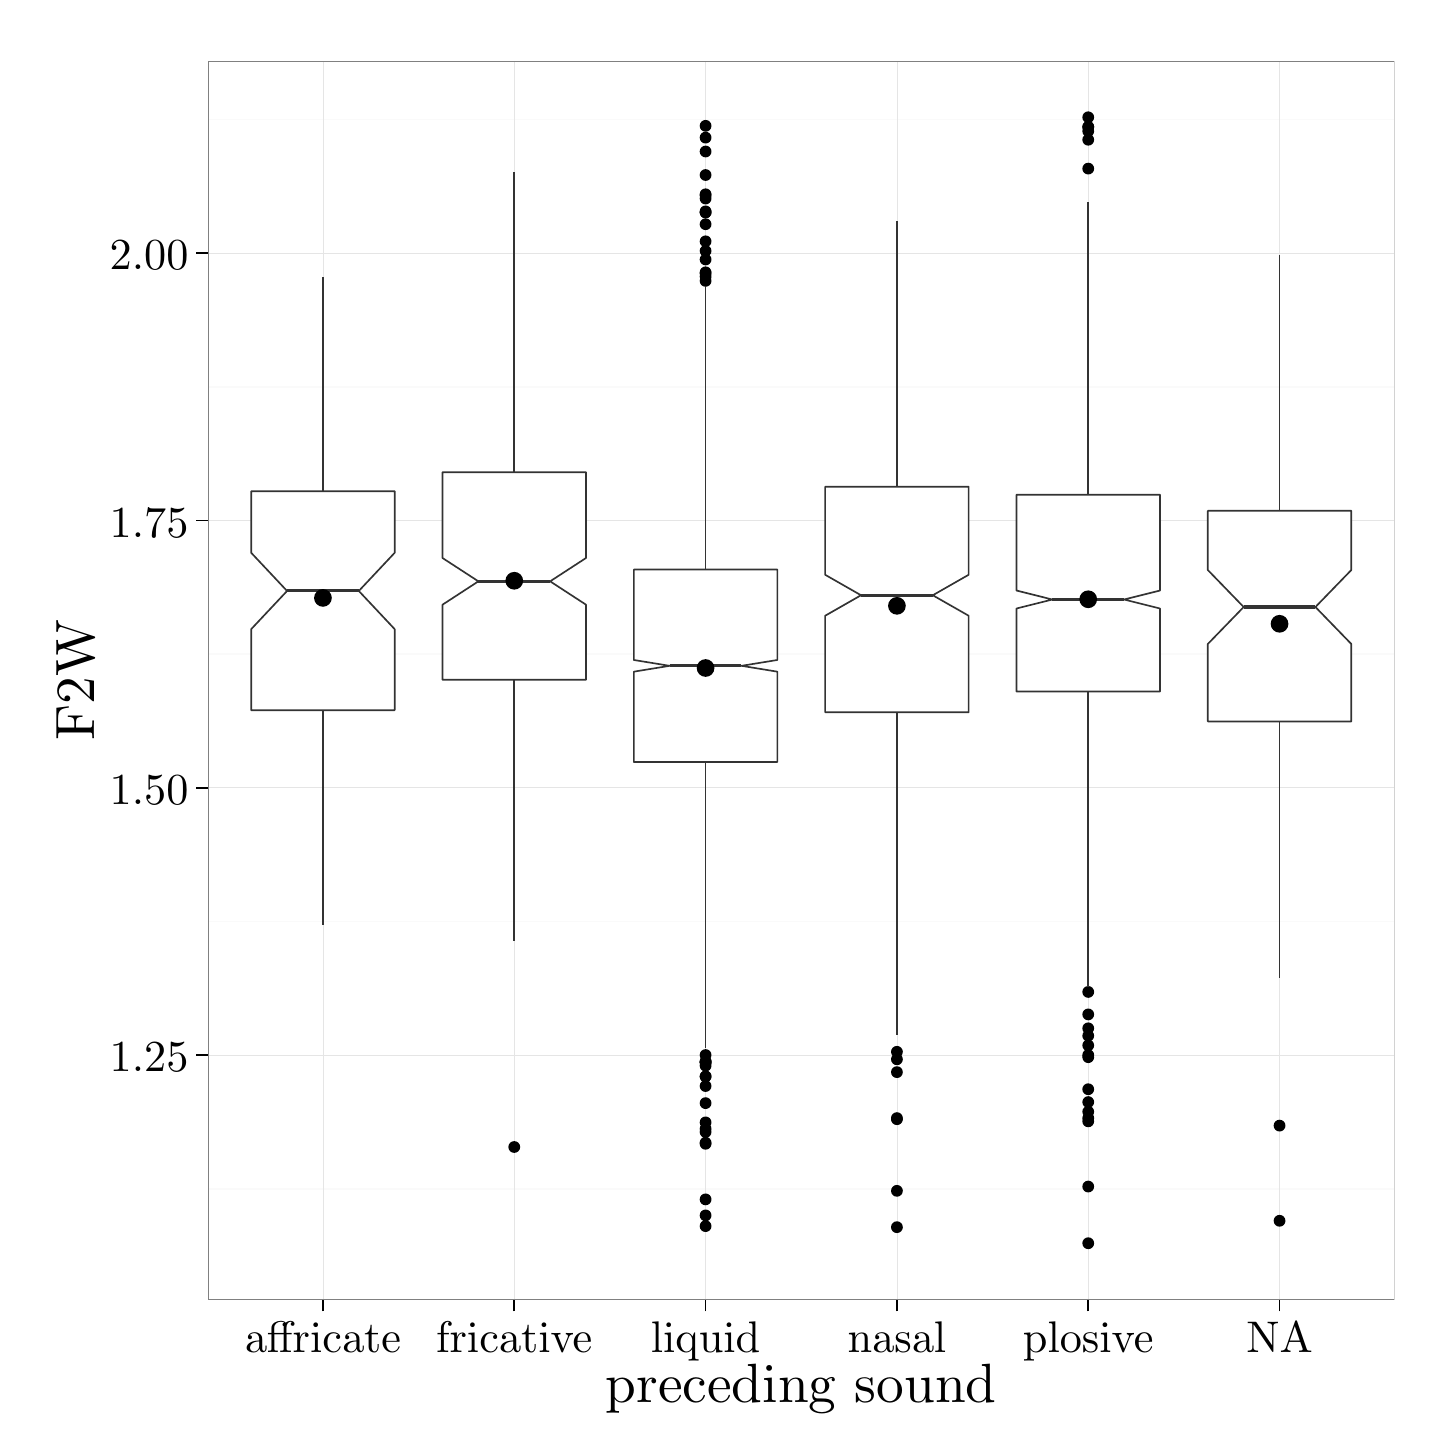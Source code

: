 % Created by tikzDevice version 0.8.1 on 2016-02-09 02:13:46
% !TEX encoding = UTF-8 Unicode
\begin{tikzpicture}[x=1pt,y=1pt]
\definecolor{fillColor}{RGB}{255,255,255}
\path[use as bounding box,fill=fillColor,fill opacity=0.00] (0,0) rectangle (505.89,505.89);
\begin{scope}
\path[clip] (  0.00,  0.00) rectangle (505.89,505.89);
\definecolor{drawColor}{RGB}{255,255,255}
\definecolor{fillColor}{RGB}{255,255,255}

\path[draw=drawColor,line width= 0.6pt,line join=round,line cap=round,fill=fillColor] (  0.00, -0.00) rectangle (505.89,505.89);
\end{scope}
\begin{scope}
\path[clip] ( 65.21, 46.31) rectangle (493.85,493.84);
\definecolor{fillColor}{RGB}{255,255,255}

\path[fill=fillColor] ( 65.21, 46.31) rectangle (493.85,493.84);
\definecolor{drawColor}{gray}{0.98}

\path[draw=drawColor,line width= 0.6pt,line join=round] ( 65.21, 86.36) --
	(493.85, 86.36);

\path[draw=drawColor,line width= 0.6pt,line join=round] ( 65.21,182.95) --
	(493.85,182.95);

\path[draw=drawColor,line width= 0.6pt,line join=round] ( 65.21,279.54) --
	(493.85,279.54);

\path[draw=drawColor,line width= 0.6pt,line join=round] ( 65.21,376.14) --
	(493.85,376.14);

\path[draw=drawColor,line width= 0.6pt,line join=round] ( 65.21,472.73) --
	(493.85,472.73);
\definecolor{drawColor}{gray}{0.90}

\path[draw=drawColor,line width= 0.2pt,line join=round] ( 65.21,134.65) --
	(493.85,134.65);

\path[draw=drawColor,line width= 0.2pt,line join=round] ( 65.21,231.25) --
	(493.85,231.25);

\path[draw=drawColor,line width= 0.2pt,line join=round] ( 65.21,327.84) --
	(493.85,327.84);

\path[draw=drawColor,line width= 0.2pt,line join=round] ( 65.21,424.43) --
	(493.85,424.43);

\path[draw=drawColor,line width= 0.2pt,line join=round] (106.69, 46.31) --
	(106.69,493.84);

\path[draw=drawColor,line width= 0.2pt,line join=round] (175.83, 46.31) --
	(175.83,493.84);

\path[draw=drawColor,line width= 0.2pt,line join=round] (244.96, 46.31) --
	(244.96,493.84);

\path[draw=drawColor,line width= 0.2pt,line join=round] (314.10, 46.31) --
	(314.10,493.84);

\path[draw=drawColor,line width= 0.2pt,line join=round] (383.23, 46.31) --
	(383.23,493.84);

\path[draw=drawColor,line width= 0.2pt,line join=round] (452.36, 46.31) --
	(452.36,493.84);
\definecolor{drawColor}{gray}{0.20}

\path[draw=drawColor,line width= 0.6pt,line join=round] (106.69,338.37) -- (106.69,415.93);

\path[draw=drawColor,line width= 0.6pt,line join=round] (106.69,259.26) -- (106.69,181.79);

\path[draw=drawColor,line width= 0.6pt,line join=round,line cap=round,fill=fillColor] ( 80.77,338.37) --
	( 80.77,316.14) --
	( 93.73,302.34) --
	( 80.77,288.54) --
	( 80.77,259.26) --
	(132.62,259.26) --
	(132.62,288.54) --
	(119.66,302.34) --
	(132.62,316.14) --
	(132.62,338.37) --
	( 80.77,338.37) --
	cycle;

\path[draw=drawColor,line width= 1.1pt,line join=round] ( 93.73,302.34) -- (119.66,302.34);
\definecolor{fillColor}{RGB}{0,0,0}

\path[fill=fillColor] (175.83,101.42) circle (  2.13);

\path[draw=drawColor,line width= 0.6pt,line join=round] (175.83,345.23) -- (175.83,453.80);

\path[draw=drawColor,line width= 0.6pt,line join=round] (175.83,270.27) -- (175.83,175.99);
\definecolor{fillColor}{RGB}{255,255,255}

\path[draw=drawColor,line width= 0.6pt,line join=round,line cap=round,fill=fillColor] (149.90,345.23) --
	(149.90,314.25) --
	(162.87,305.82) --
	(149.90,297.38) --
	(149.90,270.27) --
	(201.75,270.27) --
	(201.75,297.38) --
	(188.79,305.82) --
	(201.75,314.25) --
	(201.75,345.23) --
	(149.90,345.23) --
	cycle;

\path[draw=drawColor,line width= 1.1pt,line join=round] (162.87,305.82) -- (188.79,305.82);
\definecolor{fillColor}{RGB}{0,0,0}

\path[fill=fillColor] (244.96,132.33) circle (  2.13);

\path[fill=fillColor] (244.96,134.65) circle (  2.13);

\path[fill=fillColor] (244.96,110.31) circle (  2.13);

\path[fill=fillColor] (244.96,126.92) circle (  2.13);

\path[fill=fillColor] (244.96,107.99) circle (  2.13);

\path[fill=fillColor] (244.96,445.30) circle (  2.13);

\path[fill=fillColor] (244.96,425.21) circle (  2.13);

\path[fill=fillColor] (244.96,422.11) circle (  2.13);

\path[fill=fillColor] (244.96,132.33) circle (  2.13);

\path[fill=fillColor] (244.96,414.39) circle (  2.13);

\path[fill=fillColor] (244.96,434.86) circle (  2.13);

\path[fill=fillColor] (244.96,106.83) circle (  2.13);

\path[fill=fillColor] (244.96,439.12) circle (  2.13);

\path[fill=fillColor] (244.96,445.68) circle (  2.13);

\path[fill=fillColor] (244.96,439.12) circle (  2.13);

\path[fill=fillColor] (244.96,417.48) circle (  2.13);

\path[fill=fillColor] (244.96,439.50) circle (  2.13);

\path[fill=fillColor] (244.96,428.68) circle (  2.13);

\path[fill=fillColor] (244.96,452.64) circle (  2.13);

\path[fill=fillColor] (244.96,470.41) circle (  2.13);

\path[fill=fillColor] (244.96,444.14) circle (  2.13);

\path[fill=fillColor] (244.96,466.16) circle (  2.13);

\path[fill=fillColor] (244.96,117.27) circle (  2.13);

\path[fill=fillColor] (244.96,102.97) circle (  2.13);

\path[fill=fillColor] (244.96, 72.83) circle (  2.13);

\path[fill=fillColor] (244.96,131.95) circle (  2.13);

\path[fill=fillColor] (244.96,102.58) circle (  2.13);

\path[fill=fillColor] (244.96, 82.49) circle (  2.13);

\path[fill=fillColor] (244.96,131.95) circle (  2.13);

\path[fill=fillColor] (244.96, 76.70) circle (  2.13);

\path[fill=fillColor] (244.96,123.45) circle (  2.13);

\path[fill=fillColor] (244.96,417.09) circle (  2.13);

\path[fill=fillColor] (244.96,415.93) circle (  2.13);

\path[fill=fillColor] (244.96,130.79) circle (  2.13);

\path[fill=fillColor] (244.96,461.14) circle (  2.13);

\path[fill=fillColor] (244.96,126.92) circle (  2.13);

\path[draw=drawColor,line width= 0.6pt,line join=round] (244.96,310.07) -- (244.96,412.07);

\path[draw=drawColor,line width= 0.6pt,line join=round] (244.96,240.52) -- (244.96,137.36);
\definecolor{fillColor}{RGB}{255,255,255}

\path[draw=drawColor,line width= 0.6pt,line join=round,line cap=round,fill=fillColor] (219.04,310.07) --
	(219.04,277.40) --
	(232.00,275.29) --
	(219.04,273.18) --
	(219.04,240.52) --
	(270.89,240.52) --
	(270.89,273.18) --
	(257.93,275.29) --
	(270.89,277.40) --
	(270.89,310.07) --
	(219.04,310.07) --
	cycle;

\path[draw=drawColor,line width= 1.1pt,line join=round] (232.00,275.29) -- (257.93,275.29);
\definecolor{fillColor}{RGB}{0,0,0}

\path[fill=fillColor] (314.10,128.47) circle (  2.13);

\path[fill=fillColor] (314.10, 85.58) circle (  2.13);

\path[fill=fillColor] (314.10, 72.45) circle (  2.13);

\path[fill=fillColor] (314.10,111.47) circle (  2.13);

\path[fill=fillColor] (314.10,135.81) circle (  2.13);

\path[fill=fillColor] (314.10,111.86) circle (  2.13);

\path[fill=fillColor] (314.10,133.11) circle (  2.13);

\path[draw=drawColor,line width= 0.6pt,line join=round] (314.10,340.01) -- (314.10,436.02);

\path[draw=drawColor,line width= 0.6pt,line join=round] (314.10,258.49) -- (314.10,141.99);
\definecolor{fillColor}{RGB}{255,255,255}

\path[draw=drawColor,line width= 0.6pt,line join=round,line cap=round,fill=fillColor] (288.17,340.01) --
	(288.17,308.19) --
	(301.13,300.79) --
	(288.17,293.39) --
	(288.17,258.49) --
	(340.02,258.49) --
	(340.02,293.39) --
	(327.06,300.79) --
	(340.02,308.19) --
	(340.02,340.01) --
	(288.17,340.01) --
	cycle;

\path[draw=drawColor,line width= 1.1pt,line join=round] (301.13,300.79) -- (327.06,300.79);
\definecolor{fillColor}{RGB}{0,0,0}

\path[fill=fillColor] (383.23,111.86) circle (  2.13);

\path[fill=fillColor] (383.23,141.61) circle (  2.13);

\path[fill=fillColor] (383.23,133.88) circle (  2.13);

\path[fill=fillColor] (383.23,157.45) circle (  2.13);

\path[fill=fillColor] (383.23,114.17) circle (  2.13);

\path[fill=fillColor] (383.23,454.96) circle (  2.13);

\path[fill=fillColor] (383.23,468.48) circle (  2.13);

\path[fill=fillColor] (383.23,470.03) circle (  2.13);

\path[fill=fillColor] (383.23,470.03) circle (  2.13);

\path[fill=fillColor] (383.23,110.70) circle (  2.13);

\path[fill=fillColor] (383.23,473.50) circle (  2.13);

\path[fill=fillColor] (383.23,138.13) circle (  2.13);

\path[fill=fillColor] (383.23,144.31) circle (  2.13);

\path[fill=fillColor] (383.23, 66.65) circle (  2.13);

\path[fill=fillColor] (383.23,465.39) circle (  2.13);

\path[fill=fillColor] (383.23,117.65) circle (  2.13);

\path[fill=fillColor] (383.23,149.33) circle (  2.13);

\path[fill=fillColor] (383.23,134.65) circle (  2.13);

\path[fill=fillColor] (383.23,122.29) circle (  2.13);

\path[fill=fillColor] (383.23, 87.13) circle (  2.13);

\path[draw=drawColor,line width= 0.6pt,line join=round] (383.23,337.11) -- (383.23,442.98);

\path[draw=drawColor,line width= 0.6pt,line join=round] (383.23,266.02) -- (383.23,159.38);
\definecolor{fillColor}{RGB}{255,255,255}

\path[draw=drawColor,line width= 0.6pt,line join=round,line cap=round,fill=fillColor] (357.31,337.11) --
	(357.31,302.50) --
	(370.27,299.25) --
	(357.31,296.00) --
	(357.31,266.02) --
	(409.16,266.02) --
	(409.16,296.00) --
	(396.19,299.25) --
	(409.16,302.50) --
	(409.16,337.11) --
	(357.31,337.11) --
	cycle;

\path[draw=drawColor,line width= 1.1pt,line join=round] (370.27,299.25) -- (396.19,299.25);
\definecolor{fillColor}{RGB}{0,0,0}

\path[fill=fillColor] (452.36,109.15) circle (  2.13);

\path[fill=fillColor] (452.36, 74.76) circle (  2.13);

\path[draw=drawColor,line width= 0.6pt,line join=round] (452.36,331.32) -- (452.36,423.66);

\path[draw=drawColor,line width= 0.6pt,line join=round] (452.36,255.20) -- (452.36,162.47);
\definecolor{fillColor}{RGB}{255,255,255}

\path[draw=drawColor,line width= 0.6pt,line join=round,line cap=round,fill=fillColor] (426.44,331.32) --
	(426.44,309.91) --
	(439.40,296.54) --
	(426.44,283.18) --
	(426.44,255.20) --
	(478.29,255.20) --
	(478.29,283.18) --
	(465.33,296.54) --
	(478.29,309.91) --
	(478.29,331.32) --
	(426.44,331.32) --
	cycle;

\path[draw=drawColor,line width= 1.1pt,line join=round] (439.40,296.54) -- (465.33,296.54);
\definecolor{fillColor}{RGB}{0,0,0}

\path[fill=fillColor] (106.69,299.83) circle (  3.20);

\path[fill=fillColor] (175.83,306.03) circle (  3.20);

\path[fill=fillColor] (244.96,274.50) circle (  3.20);

\path[fill=fillColor] (314.10,296.97) circle (  3.20);

\path[fill=fillColor] (383.23,299.34) circle (  3.20);

\path[fill=fillColor] (452.36,290.48) circle (  3.20);
\definecolor{drawColor}{gray}{0.50}

\path[draw=drawColor,line width= 0.6pt,line join=round,line cap=round] ( 65.21, 46.31) rectangle (493.85,493.84);
\end{scope}
\begin{scope}
\path[clip] (  0.00,  0.00) rectangle (505.89,505.89);
\definecolor{drawColor}{RGB}{0,0,0}

\node[text=drawColor,anchor=base east,inner sep=0pt, outer sep=0pt, scale=  1.60] at ( 58.10,128.62) {1.25};

\node[text=drawColor,anchor=base east,inner sep=0pt, outer sep=0pt, scale=  1.60] at ( 58.10,225.21) {1.50};

\node[text=drawColor,anchor=base east,inner sep=0pt, outer sep=0pt, scale=  1.60] at ( 58.10,321.81) {1.75};

\node[text=drawColor,anchor=base east,inner sep=0pt, outer sep=0pt, scale=  1.60] at ( 58.10,418.40) {2.00};
\end{scope}
\begin{scope}
\path[clip] (  0.00,  0.00) rectangle (505.89,505.89);
\definecolor{drawColor}{RGB}{0,0,0}

\path[draw=drawColor,line width= 0.6pt,line join=round] ( 60.95,134.65) --
	( 65.21,134.65);

\path[draw=drawColor,line width= 0.6pt,line join=round] ( 60.95,231.25) --
	( 65.21,231.25);

\path[draw=drawColor,line width= 0.6pt,line join=round] ( 60.95,327.84) --
	( 65.21,327.84);

\path[draw=drawColor,line width= 0.6pt,line join=round] ( 60.95,424.43) --
	( 65.21,424.43);
\end{scope}
\begin{scope}
\path[clip] (  0.00,  0.00) rectangle (505.89,505.89);
\definecolor{drawColor}{RGB}{0,0,0}

\path[draw=drawColor,line width= 0.6pt,line join=round] (106.69, 42.04) --
	(106.69, 46.31);

\path[draw=drawColor,line width= 0.6pt,line join=round] (175.83, 42.04) --
	(175.83, 46.31);

\path[draw=drawColor,line width= 0.6pt,line join=round] (244.96, 42.04) --
	(244.96, 46.31);

\path[draw=drawColor,line width= 0.6pt,line join=round] (314.10, 42.04) --
	(314.10, 46.31);

\path[draw=drawColor,line width= 0.6pt,line join=round] (383.23, 42.04) --
	(383.23, 46.31);

\path[draw=drawColor,line width= 0.6pt,line join=round] (452.36, 42.04) --
	(452.36, 46.31);
\end{scope}
\begin{scope}
\path[clip] (  0.00,  0.00) rectangle (505.89,505.89);
\definecolor{drawColor}{RGB}{0,0,0}

\node[text=drawColor,anchor=base,inner sep=0pt, outer sep=0pt, scale=  1.60] at (106.69, 27.13) {affricate};

\node[text=drawColor,anchor=base,inner sep=0pt, outer sep=0pt, scale=  1.60] at (175.83, 27.13) {fricative};

\node[text=drawColor,anchor=base,inner sep=0pt, outer sep=0pt, scale=  1.60] at (244.96, 27.13) {liquid};

\node[text=drawColor,anchor=base,inner sep=0pt, outer sep=0pt, scale=  1.60] at (314.10, 27.13) {nasal};

\node[text=drawColor,anchor=base,inner sep=0pt, outer sep=0pt, scale=  1.60] at (383.23, 27.13) {plosive};

\node[text=drawColor,anchor=base,inner sep=0pt, outer sep=0pt, scale=  1.60] at (452.36, 27.13) {NA};
\end{scope}
\begin{scope}
\path[clip] (  0.00,  0.00) rectangle (505.89,505.89);
\definecolor{drawColor}{RGB}{0,0,0}

\node[text=drawColor,anchor=base,inner sep=0pt, outer sep=0pt, scale=  2.00] at (279.53,  9.03) {preceding sound};
\end{scope}
\begin{scope}
\path[clip] (  0.00,  0.00) rectangle (505.89,505.89);
\definecolor{drawColor}{RGB}{0,0,0}

\node[text=drawColor,rotate= 90.00,anchor=base,inner sep=0pt, outer sep=0pt, scale=  2.00] at ( 24.12,270.08) {F2W};
\end{scope}
\end{tikzpicture}
